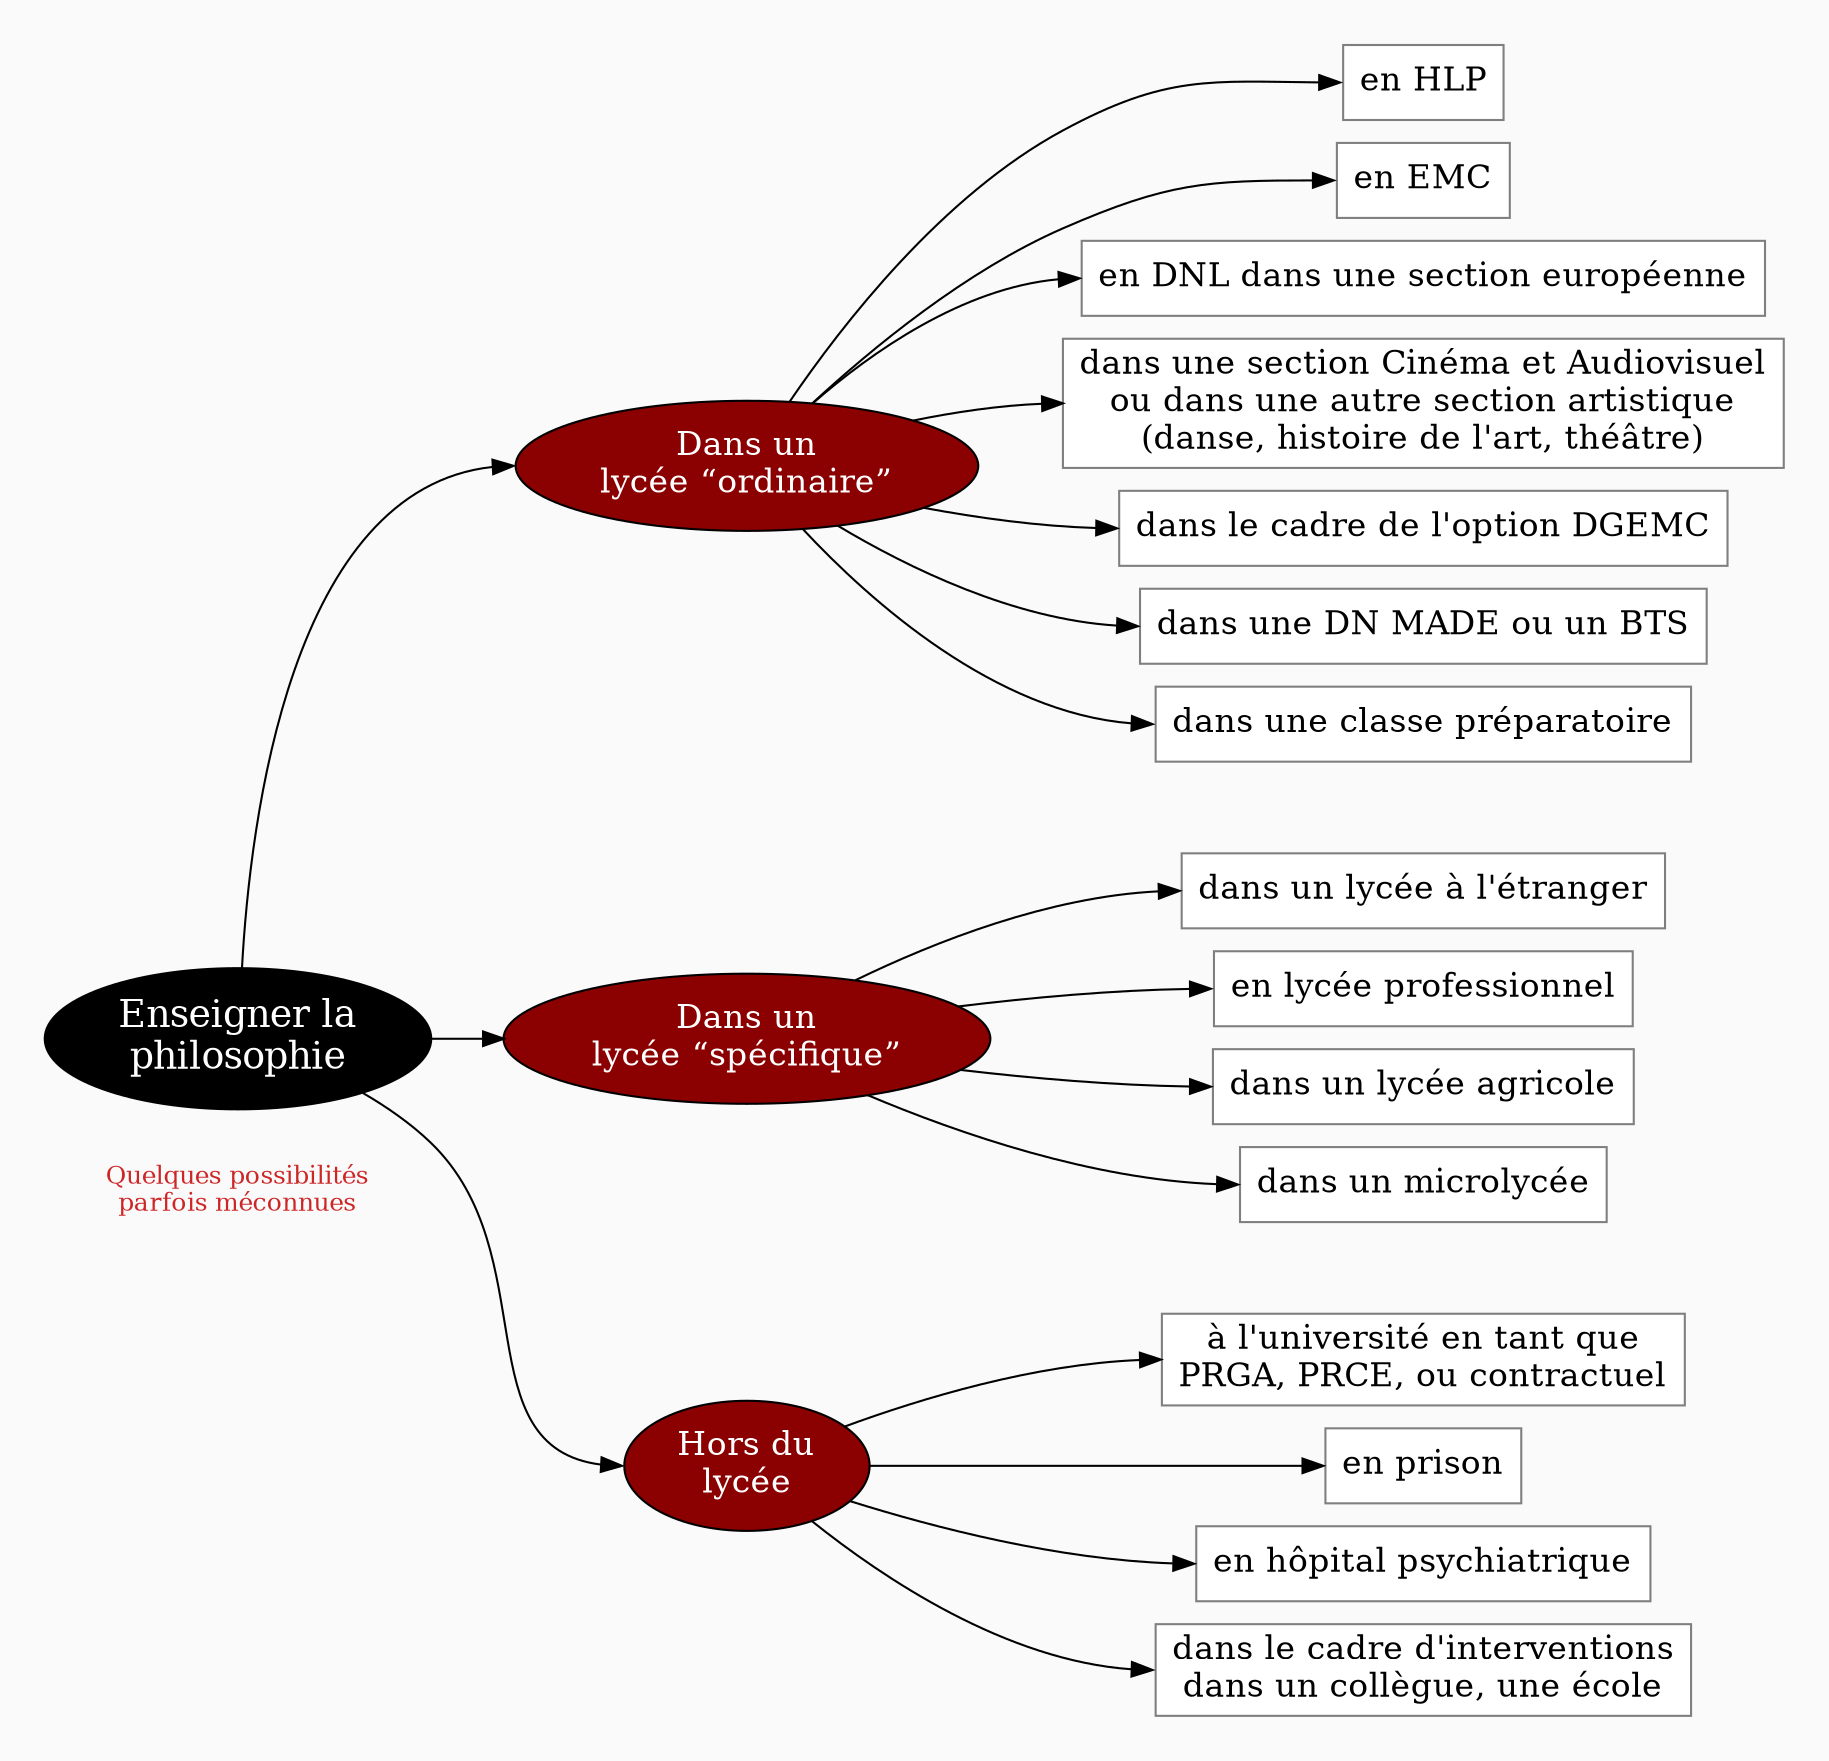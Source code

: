 digraph G {
// Template : diagram
// Usage : 
rankdir=LR
splines=true
//splines=curved
bgcolor=grey98
pad=0.3
style=filled
edge[minlen=4]
node[style=filled, fontcolor=white]
ranksep=0.1
nodesep=0.15

// NIVEAU 1
node[fillcolor=12, fontsize=18]
a1[label="Enseigner la
philosophie"]

// NIVEAU 2
node[fillcolor=red4, fontsize=16]
a1->{
b1[label="Dans un
lycée “ordinaire”"]    
b2[label="Dans un
lycée “spécifique”"]    
b3[label="Hors du
lycée"]
}[headport=w]

node[fontcolor=black]
// NIVEAU 3 (sans intermédiaire)
node [shape=box, fillcolor=white, color=grey50]
// c1[label=""]
b1->{ca1,ca2,ca3,ca4,ca5, ca6, ca7}[headport=w]
ca1[label="en HLP"]
ca2[label="en EMC"]
ca3[label="en DNL dans une section européenne"]
ca4[label="dans une section Cinéma et Audiovisuel
ou dans une autre section artistique
(danse, histoire de l'art, théâtre)"]
ca5[label="dans le cadre de l'option DGEMC"]

ca6[label="dans une DN MADE ou un BTS"]
ca7[label="dans une classe préparatoire"]

b2->{cb1,cb2, cb3, cb4}[headport=w]
cb1[label="dans un lycée à l'étranger"]
cb2[label="en lycée professionnel"]
cb3[label="dans un lycée agricole"]
cb4[label="dans un microlycée"]

b3->{cc1,cc2,cc3, cc4}[headport=w]
cc1[label="à l'université en tant que
PRGA, PRCE, ou contractuel"]
cc2[label="en prison"]
cc3[label="en hôpital psychiatrique"]
cc4[label="dans le cadre d'interventions
dans un collègue, une école"]

{rank=same;ca7->cb1[style=invis]}
{rank=same;cb4->cc1[style=invis]}

// INTERMÉDIAIRE AVANT NIVEAU 3
node[fillcolor=grey78, shape=oval]
// [arrowhead=none]
// bc1[label=""]

// NIVEAU 3 (avec intermédiaire)
node[fillcolor=white, shape=box, color=grey50]
// c1[label=""]

// NIVEAU 4
node[style="filled,rounded", fillcolor=white, shape=box, color=grey50]
// d1[label=""]



// ÉTIQUETTES EN ROUGE
node[shape=plaintext, fontcolor=firebrick3, fillcolor=grey98, fontsize=12]
// e1[label=< <B>= Titre</B><BR /><BR />Contenu<BR /> >]
// e1[label=""]
// ->e1[minlen=1, style=invis]

{rank=same;a1->e1[minlen=2, style=invis]}
e1[label="Quelques possibilités
parfois méconnues"]

// REMARQUES EN BLEU
node[color=blue, shape=box, margin=0.07, fontcolor=black, fontsize=12, style="dashed", penwidth=0.6]
edge[color=blue, arrowhead="none", xlabel="", style="dashed", penwidth=0.6]
// r1[label=""]
// {rank=same;->r1}
// {rank=same;r1->[dir=back]}

}
